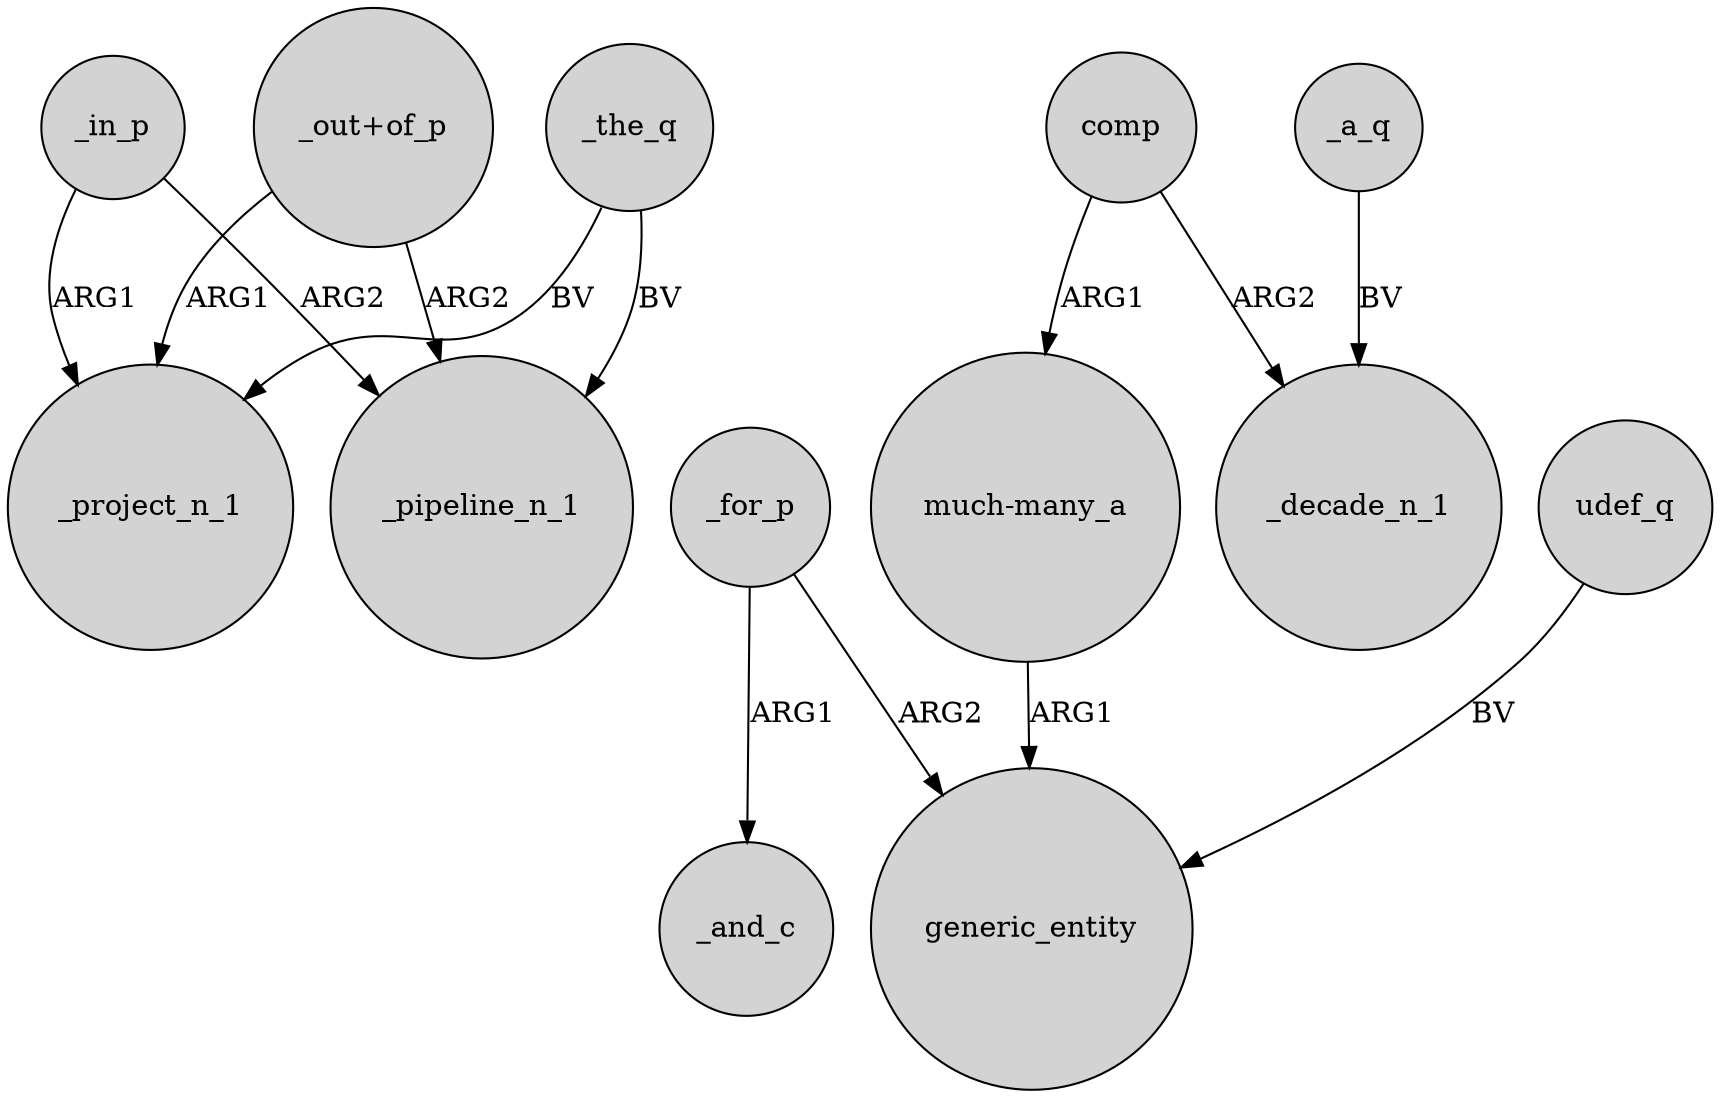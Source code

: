 digraph {
	node [shape=circle style=filled]
	_in_p -> _pipeline_n_1 [label=ARG2]
	_for_p -> generic_entity [label=ARG2]
	_the_q -> _project_n_1 [label=BV]
	comp -> "much-many_a" [label=ARG1]
	udef_q -> generic_entity [label=BV]
	"_out+of_p" -> _project_n_1 [label=ARG1]
	"_out+of_p" -> _pipeline_n_1 [label=ARG2]
	_in_p -> _project_n_1 [label=ARG1]
	"much-many_a" -> generic_entity [label=ARG1]
	comp -> _decade_n_1 [label=ARG2]
	_a_q -> _decade_n_1 [label=BV]
	_the_q -> _pipeline_n_1 [label=BV]
	_for_p -> _and_c [label=ARG1]
}
